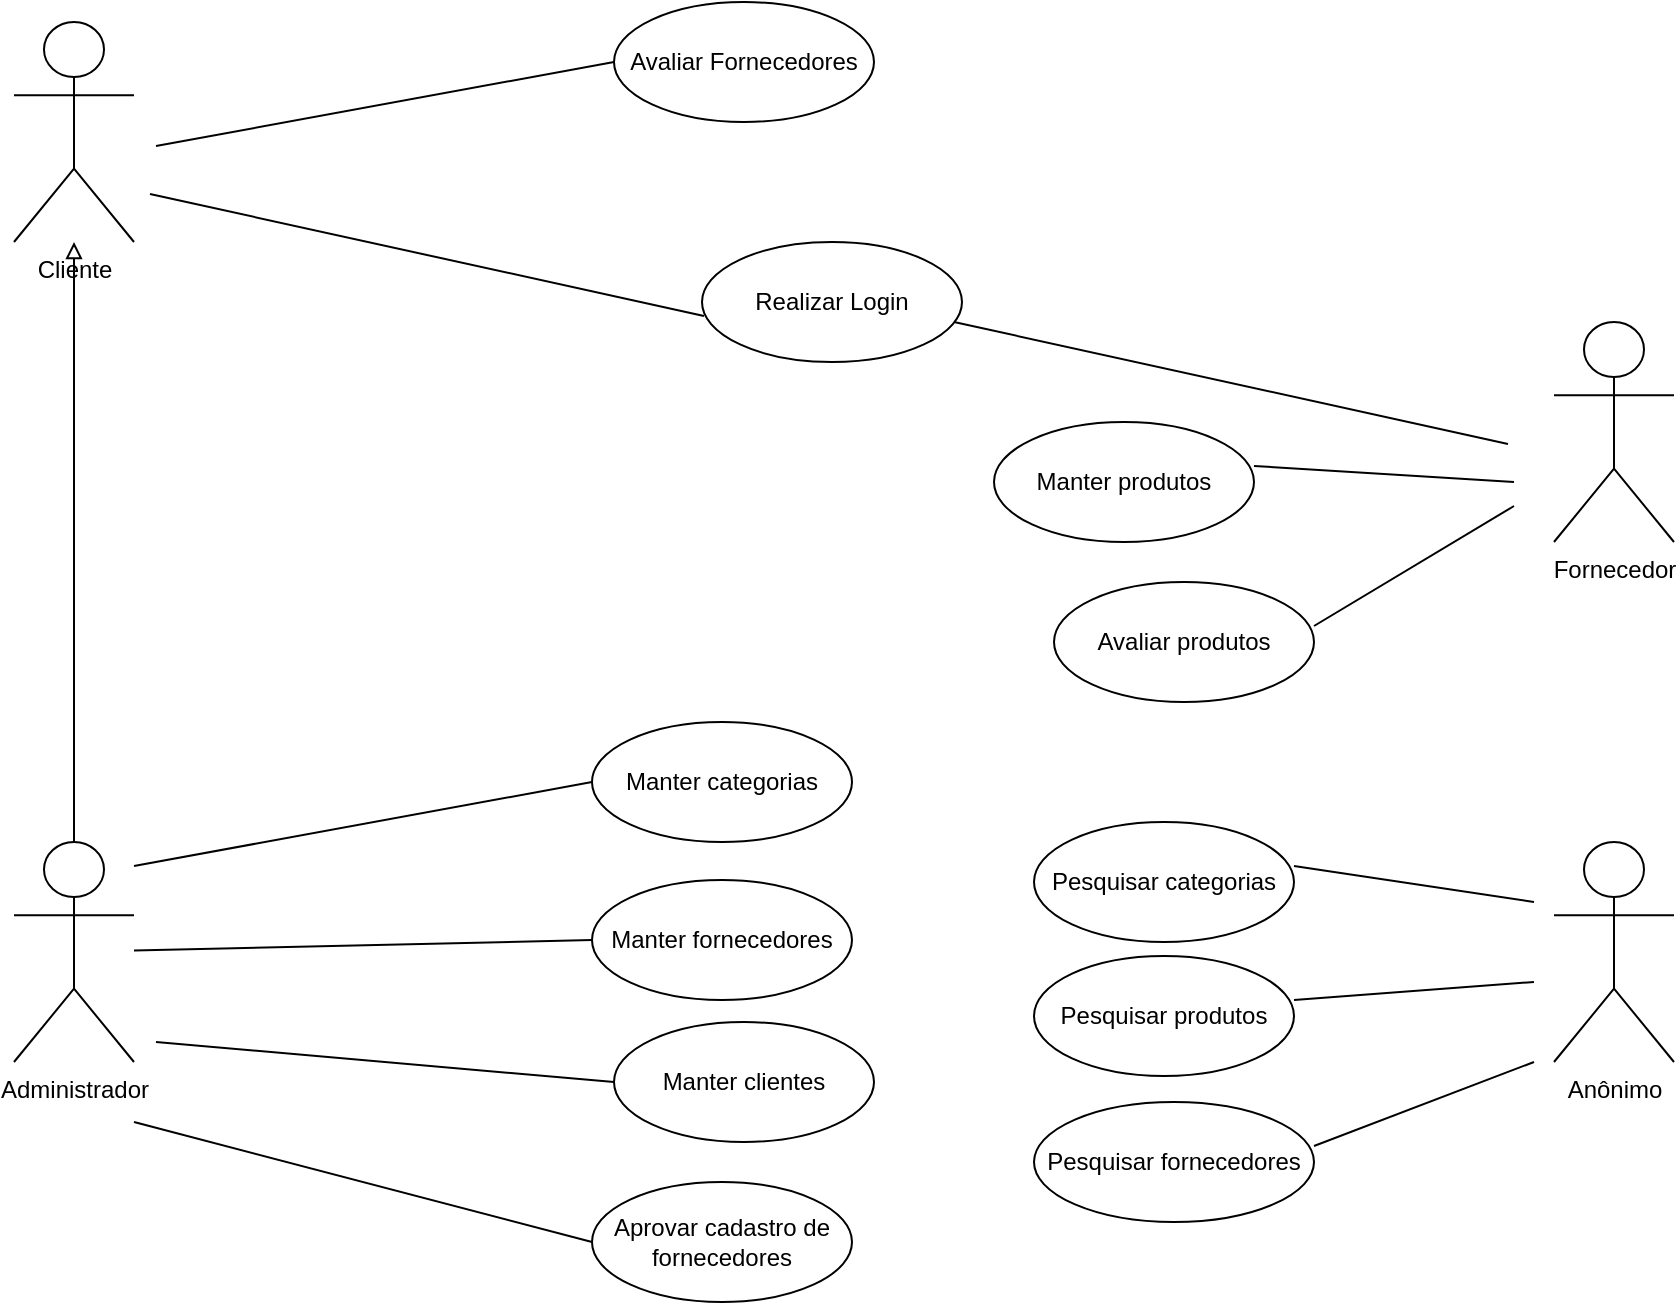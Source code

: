 <mxfile version="16.1.2" type="device"><diagram id="vVcUvRlz3QU9iEKB6M0F" name="Página-1"><mxGraphModel dx="1422" dy="857" grid="1" gridSize="10" guides="1" tooltips="1" connect="1" arrows="1" fold="1" page="1" pageScale="1" pageWidth="827" pageHeight="1169" math="0" shadow="0"><root><mxCell id="0"/><mxCell id="1" parent="0"/><mxCell id="WoB5SXGpKyq8SvAWBpAk-5" value="" style="edgeStyle=orthogonalEdgeStyle;rounded=0;orthogonalLoop=1;jettySize=auto;html=1;endArrow=block;endFill=0;" parent="1" source="WoB5SXGpKyq8SvAWBpAk-1" target="WoB5SXGpKyq8SvAWBpAk-4" edge="1"><mxGeometry relative="1" as="geometry"/></mxCell><mxCell id="WoB5SXGpKyq8SvAWBpAk-1" value="Administrador" style="shape=umlActor;verticalLabelPosition=bottom;verticalAlign=top;html=1;" parent="1" vertex="1"><mxGeometry x="70" y="490" width="60" height="110" as="geometry"/></mxCell><mxCell id="WoB5SXGpKyq8SvAWBpAk-4" value="Cliente&lt;br&gt;" style="shape=umlActor;verticalLabelPosition=bottom;verticalAlign=top;html=1;" parent="1" vertex="1"><mxGeometry x="70" y="80" width="60" height="110" as="geometry"/></mxCell><mxCell id="WoB5SXGpKyq8SvAWBpAk-8" value="Fornecedor" style="shape=umlActor;verticalLabelPosition=bottom;verticalAlign=top;html=1;" parent="1" vertex="1"><mxGeometry x="840" y="230" width="60" height="110" as="geometry"/></mxCell><mxCell id="WoB5SXGpKyq8SvAWBpAk-9" value="Realizar Login" style="ellipse;whiteSpace=wrap;html=1;" parent="1" vertex="1"><mxGeometry x="414" y="190" width="130" height="60" as="geometry"/></mxCell><mxCell id="WoB5SXGpKyq8SvAWBpAk-14" value="" style="endArrow=none;endFill=0;endSize=12;html=1;rounded=0;entryX=0.023;entryY=0.35;entryDx=0;entryDy=0;entryPerimeter=0;" parent="1" edge="1"><mxGeometry width="160" relative="1" as="geometry"><mxPoint x="138" y="166" as="sourcePoint"/><mxPoint x="414.99" y="227" as="targetPoint"/></mxGeometry></mxCell><mxCell id="WoB5SXGpKyq8SvAWBpAk-15" value="" style="endArrow=none;endFill=0;endSize=12;html=1;rounded=0;entryX=0.023;entryY=0.35;entryDx=0;entryDy=0;entryPerimeter=0;" parent="1" edge="1"><mxGeometry width="160" relative="1" as="geometry"><mxPoint x="540" y="230" as="sourcePoint"/><mxPoint x="816.99" y="291" as="targetPoint"/></mxGeometry></mxCell><mxCell id="WoB5SXGpKyq8SvAWBpAk-18" value="" style="endArrow=none;endFill=0;endSize=12;html=1;rounded=0;" parent="1" edge="1"><mxGeometry width="160" relative="1" as="geometry"><mxPoint x="141" y="142" as="sourcePoint"/><mxPoint x="370" y="100" as="targetPoint"/></mxGeometry></mxCell><mxCell id="WoB5SXGpKyq8SvAWBpAk-19" value="Avaliar Fornecedores" style="ellipse;whiteSpace=wrap;html=1;" parent="1" vertex="1"><mxGeometry x="370" y="70" width="130" height="60" as="geometry"/></mxCell><mxCell id="WoB5SXGpKyq8SvAWBpAk-20" value="" style="endArrow=none;endFill=0;endSize=12;html=1;rounded=0;" parent="1" edge="1"><mxGeometry width="160" relative="1" as="geometry"><mxPoint x="130" y="502" as="sourcePoint"/><mxPoint x="359" y="460" as="targetPoint"/></mxGeometry></mxCell><mxCell id="WoB5SXGpKyq8SvAWBpAk-21" value="Manter categorias" style="ellipse;whiteSpace=wrap;html=1;" parent="1" vertex="1"><mxGeometry x="359" y="430" width="130" height="60" as="geometry"/></mxCell><mxCell id="WoB5SXGpKyq8SvAWBpAk-22" value="" style="endArrow=none;endFill=0;endSize=12;html=1;rounded=0;" parent="1" source="WoB5SXGpKyq8SvAWBpAk-1" edge="1"><mxGeometry width="160" relative="1" as="geometry"><mxPoint x="130" y="581" as="sourcePoint"/><mxPoint x="359" y="539" as="targetPoint"/></mxGeometry></mxCell><mxCell id="WoB5SXGpKyq8SvAWBpAk-23" value="Manter fornecedores" style="ellipse;whiteSpace=wrap;html=1;" parent="1" vertex="1"><mxGeometry x="359" y="509" width="130" height="60" as="geometry"/></mxCell><mxCell id="WoB5SXGpKyq8SvAWBpAk-24" value="" style="endArrow=none;endFill=0;endSize=12;html=1;rounded=0;" parent="1" edge="1"><mxGeometry width="160" relative="1" as="geometry"><mxPoint x="141" y="590" as="sourcePoint"/><mxPoint x="370" y="610" as="targetPoint"/></mxGeometry></mxCell><mxCell id="WoB5SXGpKyq8SvAWBpAk-25" value="Manter clientes" style="ellipse;whiteSpace=wrap;html=1;" parent="1" vertex="1"><mxGeometry x="370" y="580" width="130" height="60" as="geometry"/></mxCell><mxCell id="WoB5SXGpKyq8SvAWBpAk-26" value="" style="endArrow=none;endFill=0;endSize=12;html=1;rounded=0;" parent="1" edge="1"><mxGeometry width="160" relative="1" as="geometry"><mxPoint x="130" y="630" as="sourcePoint"/><mxPoint x="359" y="690" as="targetPoint"/></mxGeometry></mxCell><mxCell id="WoB5SXGpKyq8SvAWBpAk-27" value="Aprovar cadastro de fornecedores" style="ellipse;whiteSpace=wrap;html=1;" parent="1" vertex="1"><mxGeometry x="359" y="660" width="130" height="60" as="geometry"/></mxCell><mxCell id="WoB5SXGpKyq8SvAWBpAk-28" value="Avaliar produtos" style="ellipse;whiteSpace=wrap;html=1;" parent="1" vertex="1"><mxGeometry x="590" y="360" width="130" height="60" as="geometry"/></mxCell><mxCell id="WoB5SXGpKyq8SvAWBpAk-29" value="" style="endArrow=none;endFill=0;endSize=12;html=1;rounded=0;" parent="1" edge="1"><mxGeometry width="160" relative="1" as="geometry"><mxPoint x="720" y="382" as="sourcePoint"/><mxPoint x="820" y="322" as="targetPoint"/></mxGeometry></mxCell><mxCell id="WoB5SXGpKyq8SvAWBpAk-30" value="Manter produtos" style="ellipse;whiteSpace=wrap;html=1;" parent="1" vertex="1"><mxGeometry x="560" y="280" width="130" height="60" as="geometry"/></mxCell><mxCell id="WoB5SXGpKyq8SvAWBpAk-31" value="" style="endArrow=none;endFill=0;endSize=12;html=1;rounded=0;" parent="1" edge="1"><mxGeometry width="160" relative="1" as="geometry"><mxPoint x="690" y="302" as="sourcePoint"/><mxPoint x="820" y="310" as="targetPoint"/></mxGeometry></mxCell><mxCell id="WoB5SXGpKyq8SvAWBpAk-37" value="Anônimo" style="shape=umlActor;verticalLabelPosition=bottom;verticalAlign=top;html=1;" parent="1" vertex="1"><mxGeometry x="840" y="490" width="60" height="110" as="geometry"/></mxCell><mxCell id="WoB5SXGpKyq8SvAWBpAk-38" value="Pesquisar fornecedores" style="ellipse;whiteSpace=wrap;html=1;" parent="1" vertex="1"><mxGeometry x="580" y="620" width="140" height="60" as="geometry"/></mxCell><mxCell id="WoB5SXGpKyq8SvAWBpAk-39" value="" style="endArrow=none;endFill=0;endSize=12;html=1;rounded=0;" parent="1" edge="1"><mxGeometry width="160" relative="1" as="geometry"><mxPoint x="720" y="642" as="sourcePoint"/><mxPoint x="830" y="600" as="targetPoint"/></mxGeometry></mxCell><mxCell id="WoB5SXGpKyq8SvAWBpAk-40" value="Pesquisar categorias" style="ellipse;whiteSpace=wrap;html=1;" parent="1" vertex="1"><mxGeometry x="580" y="480" width="130" height="60" as="geometry"/></mxCell><mxCell id="WoB5SXGpKyq8SvAWBpAk-41" value="" style="endArrow=none;endFill=0;endSize=12;html=1;rounded=0;" parent="1" edge="1"><mxGeometry width="160" relative="1" as="geometry"><mxPoint x="710" y="502" as="sourcePoint"/><mxPoint x="830" y="520" as="targetPoint"/></mxGeometry></mxCell><mxCell id="WoB5SXGpKyq8SvAWBpAk-42" value="Pesquisar produtos" style="ellipse;whiteSpace=wrap;html=1;" parent="1" vertex="1"><mxGeometry x="580" y="547" width="130" height="60" as="geometry"/></mxCell><mxCell id="WoB5SXGpKyq8SvAWBpAk-43" value="" style="endArrow=none;endFill=0;endSize=12;html=1;rounded=0;" parent="1" edge="1"><mxGeometry width="160" relative="1" as="geometry"><mxPoint x="710" y="569" as="sourcePoint"/><mxPoint x="830" y="560" as="targetPoint"/></mxGeometry></mxCell></root></mxGraphModel></diagram></mxfile>